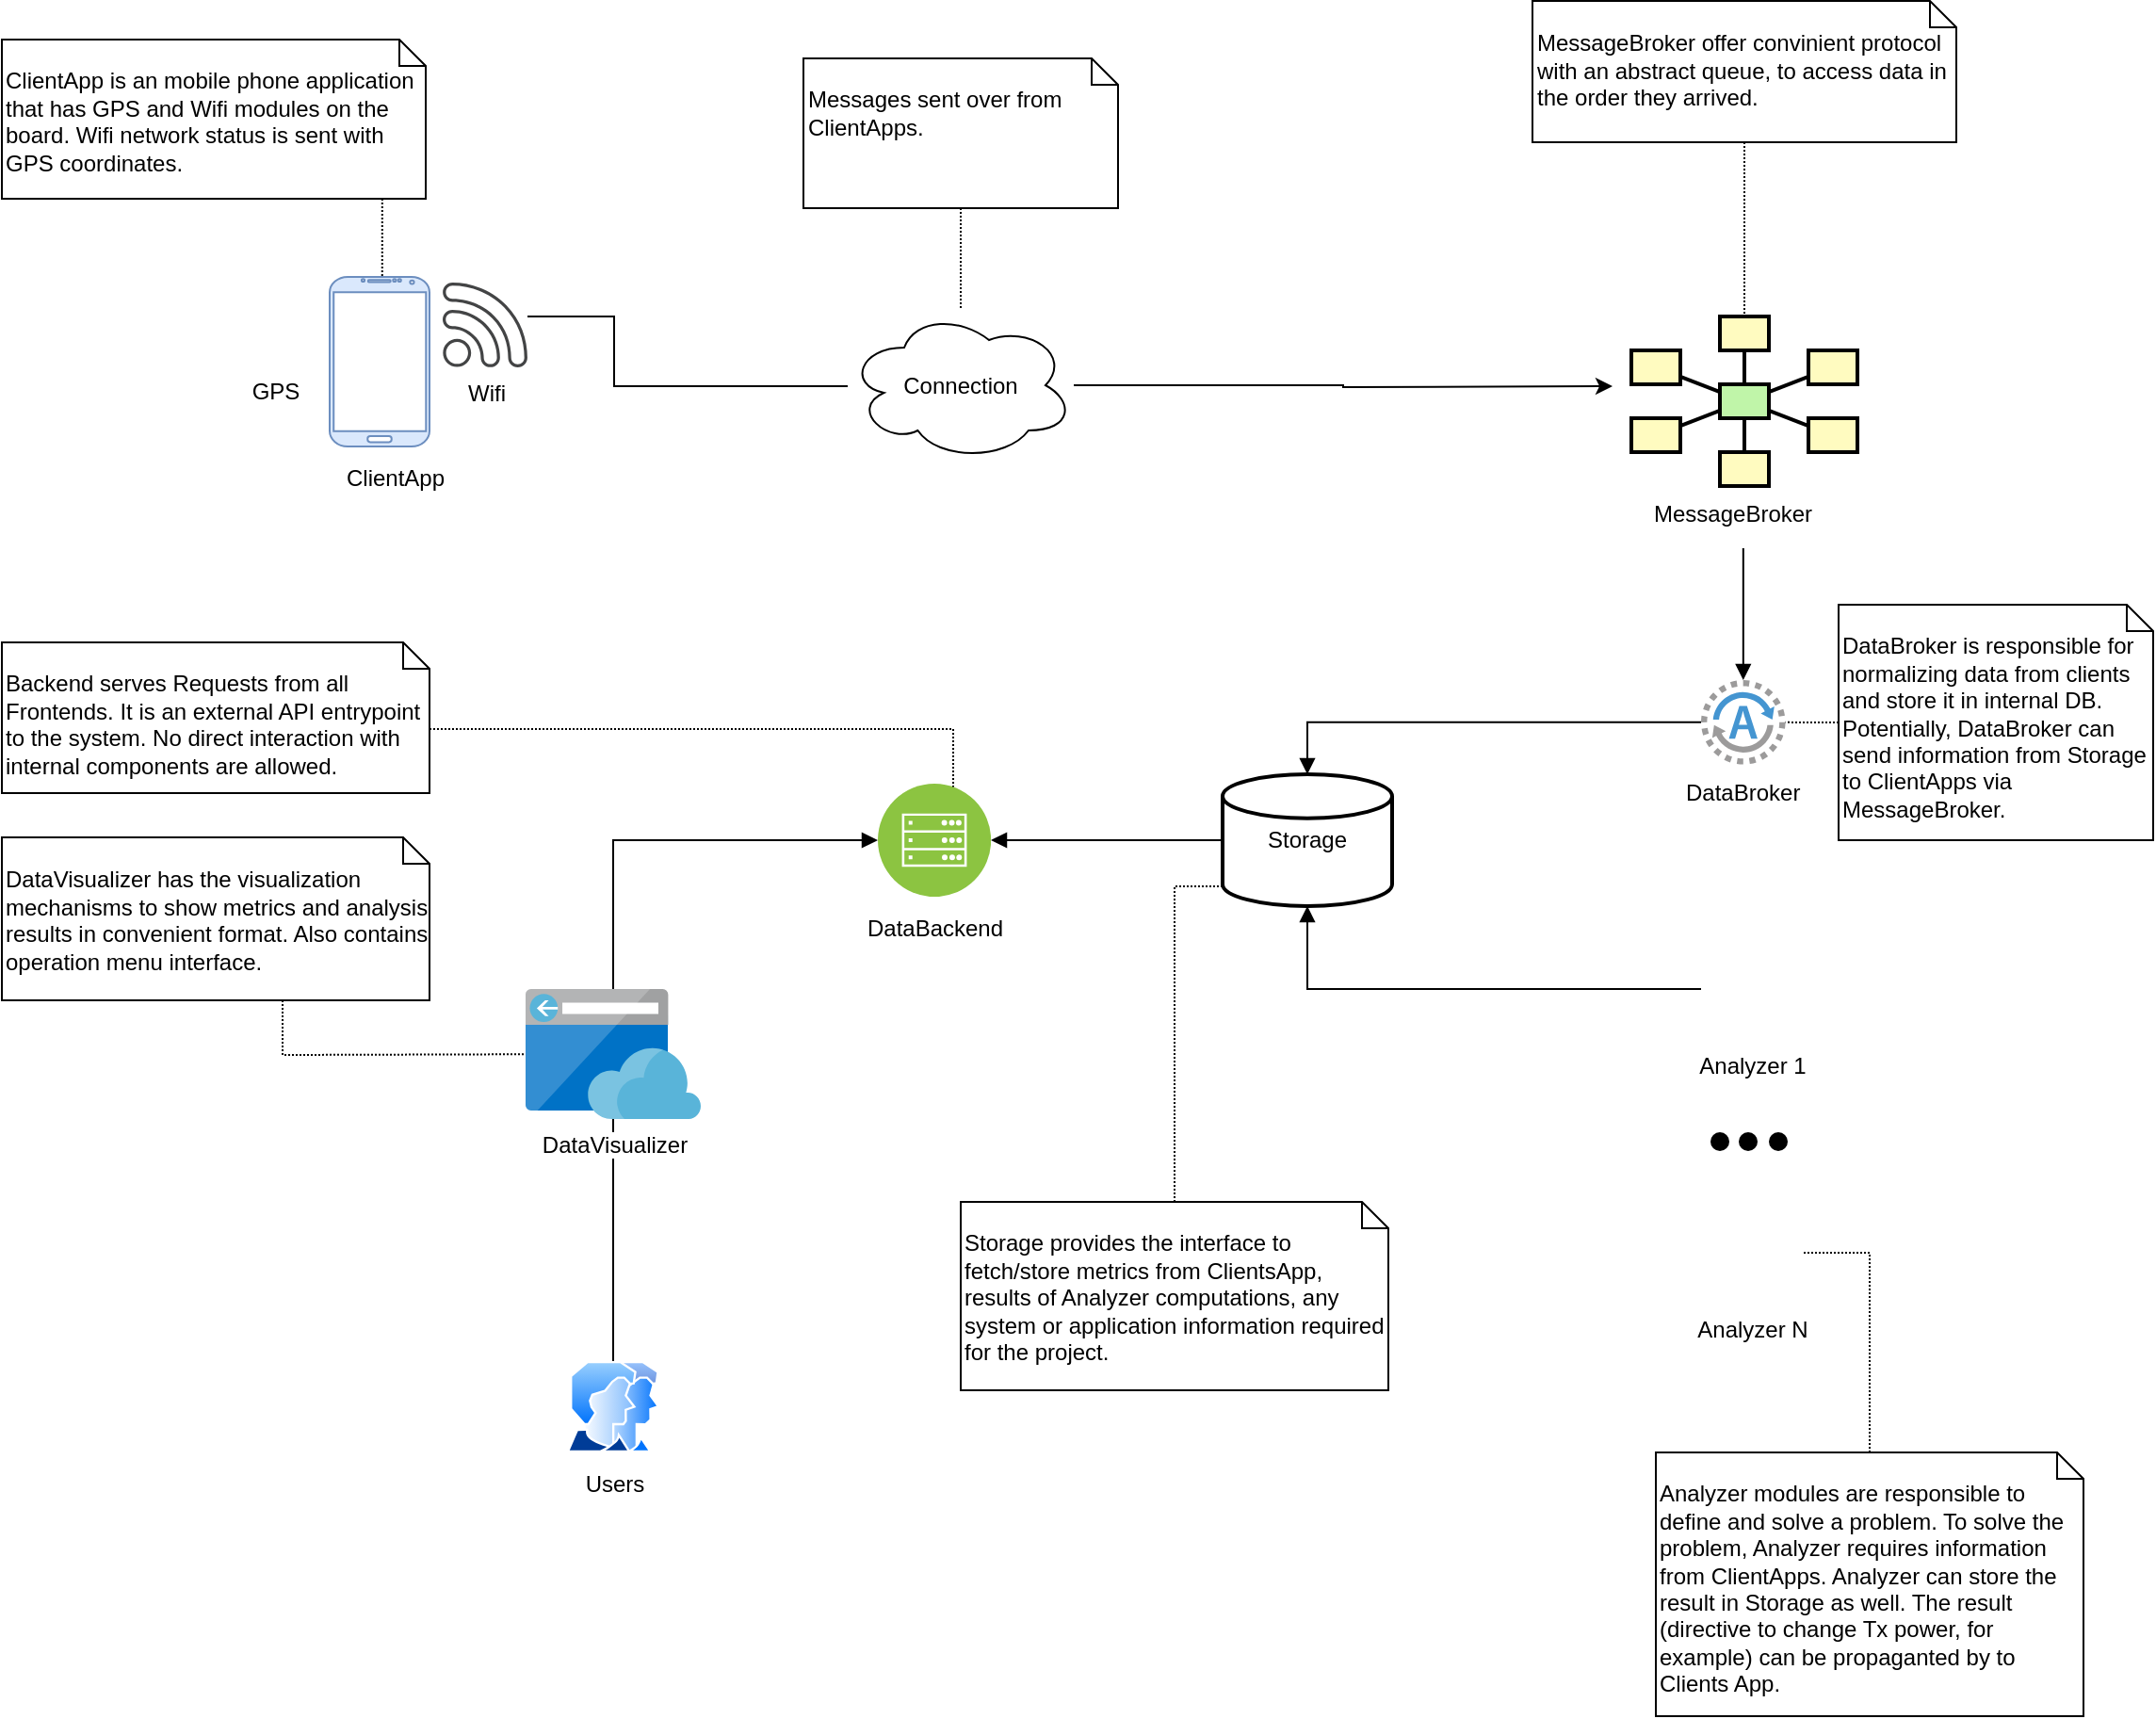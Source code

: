 <mxfile version="12.6.5" type="device"><diagram id="GLz916icIRK3J7Ro2GKl" name="Conceptual"><mxGraphModel dx="1913" dy="1985" grid="1" gridSize="10" guides="1" tooltips="1" connect="1" arrows="1" fold="1" page="1" pageScale="1" pageWidth="827" pageHeight="1169" math="0" shadow="0"><root><mxCell id="0"/><mxCell id="1" parent="0"/><mxCell id="AzKJ49aiak-nzh2WMFs9-27" style="edgeStyle=orthogonalEdgeStyle;rounded=0;orthogonalLoop=1;jettySize=auto;html=1;" parent="1" source="AzKJ49aiak-nzh2WMFs9-24" edge="1"><mxGeometry relative="1" as="geometry"><mxPoint x="530" y="204" as="targetPoint"/></mxGeometry></mxCell><mxCell id="AzKJ49aiak-nzh2WMFs9-24" value="Connection" style="ellipse;shape=cloud;whiteSpace=wrap;html=1;" parent="1" vertex="1"><mxGeometry x="124" y="163.5" width="120" height="80" as="geometry"/></mxCell><mxCell id="AzKJ49aiak-nzh2WMFs9-26" style="edgeStyle=orthogonalEdgeStyle;rounded=0;orthogonalLoop=1;jettySize=auto;html=1;endArrow=none;endFill=0;" parent="1" source="AzKJ49aiak-nzh2WMFs9-4" target="AzKJ49aiak-nzh2WMFs9-24" edge="1"><mxGeometry relative="1" as="geometry"><Array as="points"><mxPoint y="167"/><mxPoint y="204"/></Array></mxGeometry></mxCell><mxCell id="AzKJ49aiak-nzh2WMFs9-33" value="" style="group" parent="1" vertex="1" connectable="0"><mxGeometry x="560" y="360" width="80" height="70" as="geometry"/></mxCell><mxCell id="AzKJ49aiak-nzh2WMFs9-31" value="" style="shadow=0;dashed=0;html=1;strokeColor=none;fillColor=#4495D1;labelPosition=center;verticalLabelPosition=bottom;verticalAlign=top;align=center;outlineConnect=0;shape=mxgraph.veeam.2d.agent;pointerEvents=1;" parent="AzKJ49aiak-nzh2WMFs9-33" vertex="1"><mxGeometry x="17" width="44.8" height="44.8" as="geometry"/></mxCell><mxCell id="AzKJ49aiak-nzh2WMFs9-32" value="DataBroker" style="text;html=1;resizable=0;points=[];autosize=1;align=left;verticalAlign=top;spacingTop=-4;" parent="AzKJ49aiak-nzh2WMFs9-33" vertex="1"><mxGeometry x="7" y="50" width="80" height="20" as="geometry"/></mxCell><mxCell id="AzKJ49aiak-nzh2WMFs9-34" style="edgeStyle=orthogonalEdgeStyle;rounded=0;orthogonalLoop=1;jettySize=auto;html=1;endArrow=none;endFill=0;startArrow=block;startFill=1;" parent="1" source="AzKJ49aiak-nzh2WMFs9-31" edge="1"><mxGeometry relative="1" as="geometry"><mxPoint x="599.4" y="290" as="targetPoint"/></mxGeometry></mxCell><mxCell id="AzKJ49aiak-nzh2WMFs9-47" style="edgeStyle=orthogonalEdgeStyle;rounded=0;orthogonalLoop=1;jettySize=auto;html=1;startArrow=none;startFill=0;endArrow=block;endFill=1;fontColor=#000000;" parent="1" source="AzKJ49aiak-nzh2WMFs9-35" target="AzKJ49aiak-nzh2WMFs9-45" edge="1"><mxGeometry relative="1" as="geometry"/></mxCell><mxCell id="AzKJ49aiak-nzh2WMFs9-35" value="Storage" style="strokeWidth=2;html=1;shape=mxgraph.flowchart.database;whiteSpace=wrap;" parent="1" vertex="1"><mxGeometry x="323" y="410" width="90" height="70" as="geometry"/></mxCell><mxCell id="AzKJ49aiak-nzh2WMFs9-36" style="edgeStyle=orthogonalEdgeStyle;rounded=0;orthogonalLoop=1;jettySize=auto;html=1;startArrow=none;startFill=0;endArrow=block;endFill=1;" parent="1" source="AzKJ49aiak-nzh2WMFs9-31" target="AzKJ49aiak-nzh2WMFs9-35" edge="1"><mxGeometry relative="1" as="geometry"><mxPoint x="395" y="410" as="targetPoint"/></mxGeometry></mxCell><mxCell id="AzKJ49aiak-nzh2WMFs9-39" style="edgeStyle=orthogonalEdgeStyle;rounded=0;orthogonalLoop=1;jettySize=auto;html=1;exitX=0;exitY=0.5;exitDx=0;exitDy=0;startArrow=none;startFill=0;endArrow=block;endFill=1;" parent="1" source="AzKJ49aiak-nzh2WMFs9-37" target="AzKJ49aiak-nzh2WMFs9-35" edge="1"><mxGeometry relative="1" as="geometry"/></mxCell><mxCell id="AzKJ49aiak-nzh2WMFs9-37" value="Analyzer 1" style="shape=image;html=1;verticalAlign=top;verticalLabelPosition=bottom;labelBackgroundColor=#ffffff;imageAspect=0;aspect=fixed;image=https://cdn4.iconfinder.com/data/icons/seo-and-data/500/graph-magnifier-128.png" parent="1" vertex="1"><mxGeometry x="577" y="497" width="54" height="54" as="geometry"/></mxCell><mxCell id="AzKJ49aiak-nzh2WMFs9-40" value="Analyzer N" style="shape=image;html=1;verticalAlign=top;verticalLabelPosition=bottom;labelBackgroundColor=#ffffff;imageAspect=0;aspect=fixed;image=https://cdn4.iconfinder.com/data/icons/seo-and-data/500/graph-magnifier-128.png" parent="1" vertex="1"><mxGeometry x="577" y="637" width="54" height="54" as="geometry"/></mxCell><mxCell id="AzKJ49aiak-nzh2WMFs9-41" value="" style="shape=ellipse;fillColor=#000000;strokeColor=none;html=1" parent="1" vertex="1"><mxGeometry x="582" y="600" width="10" height="10" as="geometry"/></mxCell><mxCell id="AzKJ49aiak-nzh2WMFs9-42" value="" style="shape=ellipse;fillColor=#000000;strokeColor=none;html=1" parent="1" vertex="1"><mxGeometry x="597" y="600" width="10" height="10" as="geometry"/></mxCell><mxCell id="AzKJ49aiak-nzh2WMFs9-44" value="" style="shape=ellipse;fillColor=#000000;strokeColor=none;html=1" parent="1" vertex="1"><mxGeometry x="613" y="600" width="10" height="10" as="geometry"/></mxCell><mxCell id="AzKJ49aiak-nzh2WMFs9-49" style="edgeStyle=orthogonalEdgeStyle;rounded=0;orthogonalLoop=1;jettySize=auto;html=1;startArrow=block;startFill=1;endArrow=block;endFill=1;fontColor=#000000;entryX=0.25;entryY=0;entryDx=0;entryDy=0;" parent="1" source="AzKJ49aiak-nzh2WMFs9-45" target="AzKJ49aiak-nzh2WMFs9-48" edge="1"><mxGeometry relative="1" as="geometry"><mxPoint x="100" y="540" as="targetPoint"/></mxGeometry></mxCell><mxCell id="AzKJ49aiak-nzh2WMFs9-45" value="DataBackend" style="aspect=fixed;perimeter=ellipsePerimeter;html=1;align=center;shadow=0;dashed=0;fontColor=#000000;labelBackgroundColor=#ffffff;fontSize=12;spacingTop=3;image;image=img/lib/ibm/infrastructure/mobile_backend.svg;fillColor=#000000;" parent="1" vertex="1"><mxGeometry x="140" y="415" width="60" height="60" as="geometry"/></mxCell><mxCell id="AzKJ49aiak-nzh2WMFs9-78" style="edgeStyle=orthogonalEdgeStyle;rounded=0;orthogonalLoop=1;jettySize=auto;html=1;startArrow=none;startFill=0;endArrow=none;endFill=0;fontColor=#000000;" parent="1" source="AzKJ49aiak-nzh2WMFs9-48" target="AzKJ49aiak-nzh2WMFs9-50" edge="1"><mxGeometry relative="1" as="geometry"/></mxCell><mxCell id="AzKJ49aiak-nzh2WMFs9-50" value="Users" style="aspect=fixed;perimeter=ellipsePerimeter;html=1;align=center;shadow=0;dashed=0;spacingTop=3;image;image=img/lib/active_directory/user_accounts.svg;fillColor=#000000;fontColor=#000000;" parent="1" vertex="1"><mxGeometry x="-25.5" y="721.5" width="50" height="48.5" as="geometry"/></mxCell><mxCell id="AzKJ49aiak-nzh2WMFs9-80" style="edgeStyle=orthogonalEdgeStyle;rounded=0;orthogonalLoop=1;jettySize=auto;html=1;entryX=0.526;entryY=0.063;entryDx=0;entryDy=0;entryPerimeter=0;dashed=1;dashPattern=1 1;startArrow=none;startFill=0;endArrow=none;endFill=0;fontColor=#000000;" parent="1" source="AzKJ49aiak-nzh2WMFs9-54" target="AzKJ49aiak-nzh2WMFs9-1" edge="1"><mxGeometry relative="1" as="geometry"><Array as="points"><mxPoint x="-123" y="125"/></Array></mxGeometry></mxCell><mxCell id="AzKJ49aiak-nzh2WMFs9-54" value="&lt;br&gt;ClientApp is an mobile phone application that has GPS and Wifi modules on the board. Wifi network status is sent with GPS coordinates." style="shape=note;whiteSpace=wrap;html=1;size=14;verticalAlign=top;align=left;spacingTop=-6;fillColor=none;fontColor=#000000;" parent="1" vertex="1"><mxGeometry x="-325" y="20" width="225" height="84.5" as="geometry"/></mxCell><mxCell id="AzKJ49aiak-nzh2WMFs9-60" style="edgeStyle=orthogonalEdgeStyle;rounded=0;orthogonalLoop=1;jettySize=auto;html=1;entryX=0.5;entryY=0;entryDx=0;entryDy=0;dashed=1;dashPattern=1 1;startArrow=none;startFill=0;endArrow=none;endFill=0;fontColor=#000000;" parent="1" source="AzKJ49aiak-nzh2WMFs9-59" target="AzKJ49aiak-nzh2WMFs9-6" edge="1"><mxGeometry relative="1" as="geometry"/></mxCell><mxCell id="AzKJ49aiak-nzh2WMFs9-59" value="&lt;br&gt;MessageBroker offer convinient protocol&amp;nbsp; with an abstract queue, to access data in &lt;br&gt;the order they arrived." style="shape=note;whiteSpace=wrap;html=1;size=14;verticalAlign=top;align=left;spacingTop=-6;fillColor=none;fontColor=#000000;" parent="1" vertex="1"><mxGeometry x="487.5" y="-0.5" width="225" height="75" as="geometry"/></mxCell><mxCell id="AzKJ49aiak-nzh2WMFs9-62" style="edgeStyle=orthogonalEdgeStyle;rounded=0;orthogonalLoop=1;jettySize=auto;html=1;dashed=1;dashPattern=1 1;startArrow=none;startFill=0;endArrow=none;endFill=0;fontColor=#000000;" parent="1" source="AzKJ49aiak-nzh2WMFs9-61" target="AzKJ49aiak-nzh2WMFs9-31" edge="1"><mxGeometry relative="1" as="geometry"/></mxCell><mxCell id="AzKJ49aiak-nzh2WMFs9-61" value="&lt;br&gt;DataBroker is responsible for normalizing data from clients and store it in internal DB. Potentially, DataBroker can send information from Storage to ClientApps via MessageBroker." style="shape=note;whiteSpace=wrap;html=1;size=14;verticalAlign=top;align=left;spacingTop=-6;fillColor=none;fontColor=#000000;" parent="1" vertex="1"><mxGeometry x="650" y="320" width="167" height="125" as="geometry"/></mxCell><mxCell id="AzKJ49aiak-nzh2WMFs9-64" style="edgeStyle=orthogonalEdgeStyle;rounded=0;orthogonalLoop=1;jettySize=auto;html=1;dashed=1;dashPattern=1 1;startArrow=none;startFill=0;endArrow=none;endFill=0;fontColor=#000000;" parent="1" source="AzKJ49aiak-nzh2WMFs9-63" target="AzKJ49aiak-nzh2WMFs9-24" edge="1"><mxGeometry relative="1" as="geometry"/></mxCell><mxCell id="AzKJ49aiak-nzh2WMFs9-63" value="&lt;br&gt;Messages sent over from ClientApps." style="shape=note;whiteSpace=wrap;html=1;size=14;verticalAlign=top;align=left;spacingTop=-6;fillColor=none;fontColor=#000000;" parent="1" vertex="1"><mxGeometry x="100.5" y="30" width="167" height="79.5" as="geometry"/></mxCell><mxCell id="AzKJ49aiak-nzh2WMFs9-66" style="edgeStyle=orthogonalEdgeStyle;rounded=0;orthogonalLoop=1;jettySize=auto;html=1;entryX=1;entryY=0.5;entryDx=0;entryDy=0;dashed=1;dashPattern=1 1;startArrow=none;startFill=0;endArrow=none;endFill=0;fontColor=#000000;" parent="1" source="AzKJ49aiak-nzh2WMFs9-65" target="AzKJ49aiak-nzh2WMFs9-40" edge="1"><mxGeometry relative="1" as="geometry"/></mxCell><mxCell id="AzKJ49aiak-nzh2WMFs9-65" value="&lt;br&gt;Analyzer modules are responsible to define and solve a problem. To solve the problem, Analyzer requires information from ClientApps. Analyzer can store the result in Storage as well. The result (directive to change Tx power, for example) can be propaganted by to Clients App." style="shape=note;whiteSpace=wrap;html=1;size=14;verticalAlign=top;align=left;spacingTop=-6;fillColor=none;fontColor=#000000;" parent="1" vertex="1"><mxGeometry x="553" y="770" width="227" height="140" as="geometry"/></mxCell><mxCell id="AzKJ49aiak-nzh2WMFs9-69" style="edgeStyle=orthogonalEdgeStyle;rounded=0;orthogonalLoop=1;jettySize=auto;html=1;entryX=0;entryY=0.85;entryDx=0;entryDy=0;entryPerimeter=0;dashed=1;dashPattern=1 1;startArrow=none;startFill=0;endArrow=none;endFill=0;fontColor=#000000;" parent="1" source="AzKJ49aiak-nzh2WMFs9-68" target="AzKJ49aiak-nzh2WMFs9-35" edge="1"><mxGeometry relative="1" as="geometry"/></mxCell><mxCell id="AzKJ49aiak-nzh2WMFs9-68" value="&lt;br&gt;Storage provides the interface to &lt;br&gt;fetch/store metrics from ClientsApp, results of Analyzer computations, any system or application information required for the project.&lt;br&gt;" style="shape=note;whiteSpace=wrap;html=1;size=14;verticalAlign=top;align=left;spacingTop=-6;fillColor=none;fontColor=#000000;" parent="1" vertex="1"><mxGeometry x="184" y="637" width="227" height="100" as="geometry"/></mxCell><mxCell id="AzKJ49aiak-nzh2WMFs9-71" style="edgeStyle=orthogonalEdgeStyle;rounded=0;orthogonalLoop=1;jettySize=auto;html=1;dashed=1;dashPattern=1 1;startArrow=none;startFill=0;endArrow=none;endFill=0;fontColor=#000000;" parent="1" source="AzKJ49aiak-nzh2WMFs9-70" target="AzKJ49aiak-nzh2WMFs9-45" edge="1"><mxGeometry relative="1" as="geometry"><Array as="points"><mxPoint x="180" y="386"/></Array></mxGeometry></mxCell><mxCell id="AzKJ49aiak-nzh2WMFs9-70" value="&lt;br&gt;Backend serves Requests from all Frontends. It is an external API entrypoint to the system. No direct interaction with internal components are allowed." style="shape=note;whiteSpace=wrap;html=1;size=14;verticalAlign=top;align=left;spacingTop=-6;fillColor=none;fontColor=#000000;" parent="1" vertex="1"><mxGeometry x="-325" y="340" width="227" height="80" as="geometry"/></mxCell><mxCell id="AzKJ49aiak-nzh2WMFs9-72" value="" style="group" parent="1" vertex="1" connectable="0"><mxGeometry x="-201" y="146" width="155" height="117" as="geometry"/></mxCell><mxCell id="AzKJ49aiak-nzh2WMFs9-55" value="GPS" style="shape=image;html=1;verticalAlign=top;verticalLabelPosition=bottom;labelBackgroundColor=#ffffff;imageAspect=0;aspect=fixed;image=https://cdn1.iconfinder.com/data/icons/material-device/22/gps-fixed-128.png;fillColor=none;fontColor=#000000;" parent="AzKJ49aiak-nzh2WMFs9-72" vertex="1"><mxGeometry y="6" width="41" height="41" as="geometry"/></mxCell><mxCell id="AzKJ49aiak-nzh2WMFs9-21" value="ClientApp" style="text;html=1;resizable=0;points=[];autosize=1;align=left;verticalAlign=top;spacingTop=-4;" parent="AzKJ49aiak-nzh2WMFs9-72" vertex="1"><mxGeometry x="57" y="97" width="70" height="20" as="geometry"/></mxCell><mxCell id="AzKJ49aiak-nzh2WMFs9-1" value="" style="verticalLabelPosition=bottom;verticalAlign=top;html=1;shadow=0;dashed=0;strokeWidth=1;shape=mxgraph.android.phone2;fillColor=#dae8fc;strokeColor=#6c8ebf;" parent="AzKJ49aiak-nzh2WMFs9-72" vertex="1"><mxGeometry x="50" width="53" height="90" as="geometry"/></mxCell><mxCell id="AzKJ49aiak-nzh2WMFs9-4" value="Wifi" style="pointerEvents=1;shadow=0;dashed=0;html=1;strokeColor=none;fillColor=#434445;aspect=fixed;labelPosition=center;verticalLabelPosition=bottom;verticalAlign=top;align=center;outlineConnect=0;shape=mxgraph.vvd.wi_fi;" parent="AzKJ49aiak-nzh2WMFs9-72" vertex="1"><mxGeometry x="110" y="3" width="45" height="45" as="geometry"/></mxCell><mxCell id="AzKJ49aiak-nzh2WMFs9-73" value="" style="group" parent="1" vertex="1" connectable="0"><mxGeometry x="540" y="167" width="120" height="114.5" as="geometry"/></mxCell><mxCell id="AzKJ49aiak-nzh2WMFs9-25" value="" style="group" parent="AzKJ49aiak-nzh2WMFs9-73" vertex="1" connectable="0"><mxGeometry width="120" height="114.5" as="geometry"/></mxCell><mxCell id="AzKJ49aiak-nzh2WMFs9-20" value="" style="group" parent="AzKJ49aiak-nzh2WMFs9-25" vertex="1" connectable="0"><mxGeometry width="120" height="114.5" as="geometry"/></mxCell><mxCell id="AzKJ49aiak-nzh2WMFs9-6" value="" style="strokeWidth=2;dashed=0;align=center;fontSize=8;shape=rect;fillColor=#fffbc0;strokeColor=#000000;" parent="AzKJ49aiak-nzh2WMFs9-20" vertex="1"><mxGeometry x="47" width="26" height="18" as="geometry"/></mxCell><mxCell id="AzKJ49aiak-nzh2WMFs9-7" value="" style="strokeWidth=2;dashed=0;align=center;fontSize=8;shape=rect;fillColor=#fffbc0;strokeColor=#000000;" parent="AzKJ49aiak-nzh2WMFs9-20" vertex="1"><mxGeometry y="18" width="26" height="18" as="geometry"/></mxCell><mxCell id="AzKJ49aiak-nzh2WMFs9-8" value="" style="strokeWidth=2;dashed=0;align=center;fontSize=8;shape=rect;fillColor=#fffbc0;strokeColor=#000000;" parent="AzKJ49aiak-nzh2WMFs9-20" vertex="1"><mxGeometry x="94" y="18" width="26" height="18" as="geometry"/></mxCell><mxCell id="AzKJ49aiak-nzh2WMFs9-9" value="" style="strokeWidth=2;dashed=0;align=center;fontSize=8;shape=rect;fillColor=#fffbc0;strokeColor=#000000;" parent="AzKJ49aiak-nzh2WMFs9-20" vertex="1"><mxGeometry y="54" width="26" height="18" as="geometry"/></mxCell><mxCell id="AzKJ49aiak-nzh2WMFs9-10" value="" style="strokeWidth=2;dashed=0;align=center;fontSize=8;shape=rect;fillColor=#fffbc0;strokeColor=#000000;" parent="AzKJ49aiak-nzh2WMFs9-20" vertex="1"><mxGeometry x="94" y="54" width="26" height="18" as="geometry"/></mxCell><mxCell id="AzKJ49aiak-nzh2WMFs9-11" value="" style="strokeWidth=2;dashed=0;align=center;fontSize=8;shape=rect;fillColor=#fffbc0;strokeColor=#000000;" parent="AzKJ49aiak-nzh2WMFs9-20" vertex="1"><mxGeometry x="47" y="72" width="26" height="18" as="geometry"/></mxCell><mxCell id="AzKJ49aiak-nzh2WMFs9-12" value="" style="strokeWidth=2;dashed=0;align=center;fontSize=8;shape=rect;fillColor=#c0f5a9;strokeColor=#000000;" parent="AzKJ49aiak-nzh2WMFs9-20" vertex="1"><mxGeometry x="47" y="36" width="26" height="18" as="geometry"/></mxCell><mxCell id="AzKJ49aiak-nzh2WMFs9-13" value="" style="edgeStyle=none;endArrow=none;dashed=0;html=1;strokeWidth=2;" parent="AzKJ49aiak-nzh2WMFs9-20" source="AzKJ49aiak-nzh2WMFs9-12" target="AzKJ49aiak-nzh2WMFs9-6" edge="1"><mxGeometry relative="1" as="geometry"/></mxCell><mxCell id="AzKJ49aiak-nzh2WMFs9-14" value="" style="edgeStyle=none;endArrow=none;dashed=0;html=1;strokeWidth=2;" parent="AzKJ49aiak-nzh2WMFs9-20" source="AzKJ49aiak-nzh2WMFs9-12" target="AzKJ49aiak-nzh2WMFs9-7" edge="1"><mxGeometry relative="1" as="geometry"/></mxCell><mxCell id="AzKJ49aiak-nzh2WMFs9-15" value="" style="edgeStyle=none;endArrow=none;dashed=0;html=1;strokeWidth=2;" parent="AzKJ49aiak-nzh2WMFs9-20" source="AzKJ49aiak-nzh2WMFs9-12" target="AzKJ49aiak-nzh2WMFs9-8" edge="1"><mxGeometry relative="1" as="geometry"/></mxCell><mxCell id="AzKJ49aiak-nzh2WMFs9-16" value="" style="edgeStyle=none;endArrow=none;dashed=0;html=1;strokeWidth=2;" parent="AzKJ49aiak-nzh2WMFs9-20" source="AzKJ49aiak-nzh2WMFs9-12" target="AzKJ49aiak-nzh2WMFs9-9" edge="1"><mxGeometry relative="1" as="geometry"/></mxCell><mxCell id="AzKJ49aiak-nzh2WMFs9-17" value="" style="edgeStyle=none;endArrow=none;dashed=0;html=1;strokeWidth=2;" parent="AzKJ49aiak-nzh2WMFs9-20" source="AzKJ49aiak-nzh2WMFs9-12" target="AzKJ49aiak-nzh2WMFs9-10" edge="1"><mxGeometry relative="1" as="geometry"/></mxCell><mxCell id="AzKJ49aiak-nzh2WMFs9-18" value="" style="edgeStyle=none;endArrow=none;dashed=0;html=1;strokeWidth=2;" parent="AzKJ49aiak-nzh2WMFs9-20" source="AzKJ49aiak-nzh2WMFs9-12" target="AzKJ49aiak-nzh2WMFs9-11" edge="1"><mxGeometry relative="1" as="geometry"/></mxCell><mxCell id="AzKJ49aiak-nzh2WMFs9-19" value="MessageBroker" style="text;html=1;resizable=0;points=[];autosize=1;align=left;verticalAlign=top;spacingTop=-4;" parent="AzKJ49aiak-nzh2WMFs9-20" vertex="1"><mxGeometry x="10" y="94.5" width="100" height="20" as="geometry"/></mxCell><mxCell id="AzKJ49aiak-nzh2WMFs9-79" style="edgeStyle=orthogonalEdgeStyle;rounded=0;orthogonalLoop=1;jettySize=auto;html=1;startArrow=none;startFill=0;endArrow=none;endFill=0;fontColor=#000000;dashed=1;dashPattern=1 1;" parent="1" source="AzKJ49aiak-nzh2WMFs9-77" target="AzKJ49aiak-nzh2WMFs9-48" edge="1"><mxGeometry relative="1" as="geometry"><Array as="points"><mxPoint x="-176" y="520"/><mxPoint x="-176" y="559"/></Array></mxGeometry></mxCell><mxCell id="AzKJ49aiak-nzh2WMFs9-77" value="&lt;br&gt;DataVisualizer has the visualization mechanisms to show metrics and analysis results in convenient format. Also contains operation menu interface." style="shape=note;whiteSpace=wrap;html=1;size=14;verticalAlign=top;align=left;spacingTop=-6;fillColor=none;fontColor=#000000;" parent="1" vertex="1"><mxGeometry x="-325" y="443.5" width="227" height="86.5" as="geometry"/></mxCell><mxCell id="AzKJ49aiak-nzh2WMFs9-48" value="DataVisualizer" style="aspect=fixed;html=1;perimeter=none;align=center;shadow=0;dashed=0;image;fontSize=12;image=img/lib/mscae/App_Service_Frontend.svg;fillColor=#000000;container=1;" parent="1" vertex="1"><mxGeometry x="-47" y="524" width="93" height="69" as="geometry"><mxRectangle x="62" y="549" width="80" height="20" as="alternateBounds"/></mxGeometry></mxCell></root></mxGraphModel></diagram></mxfile>